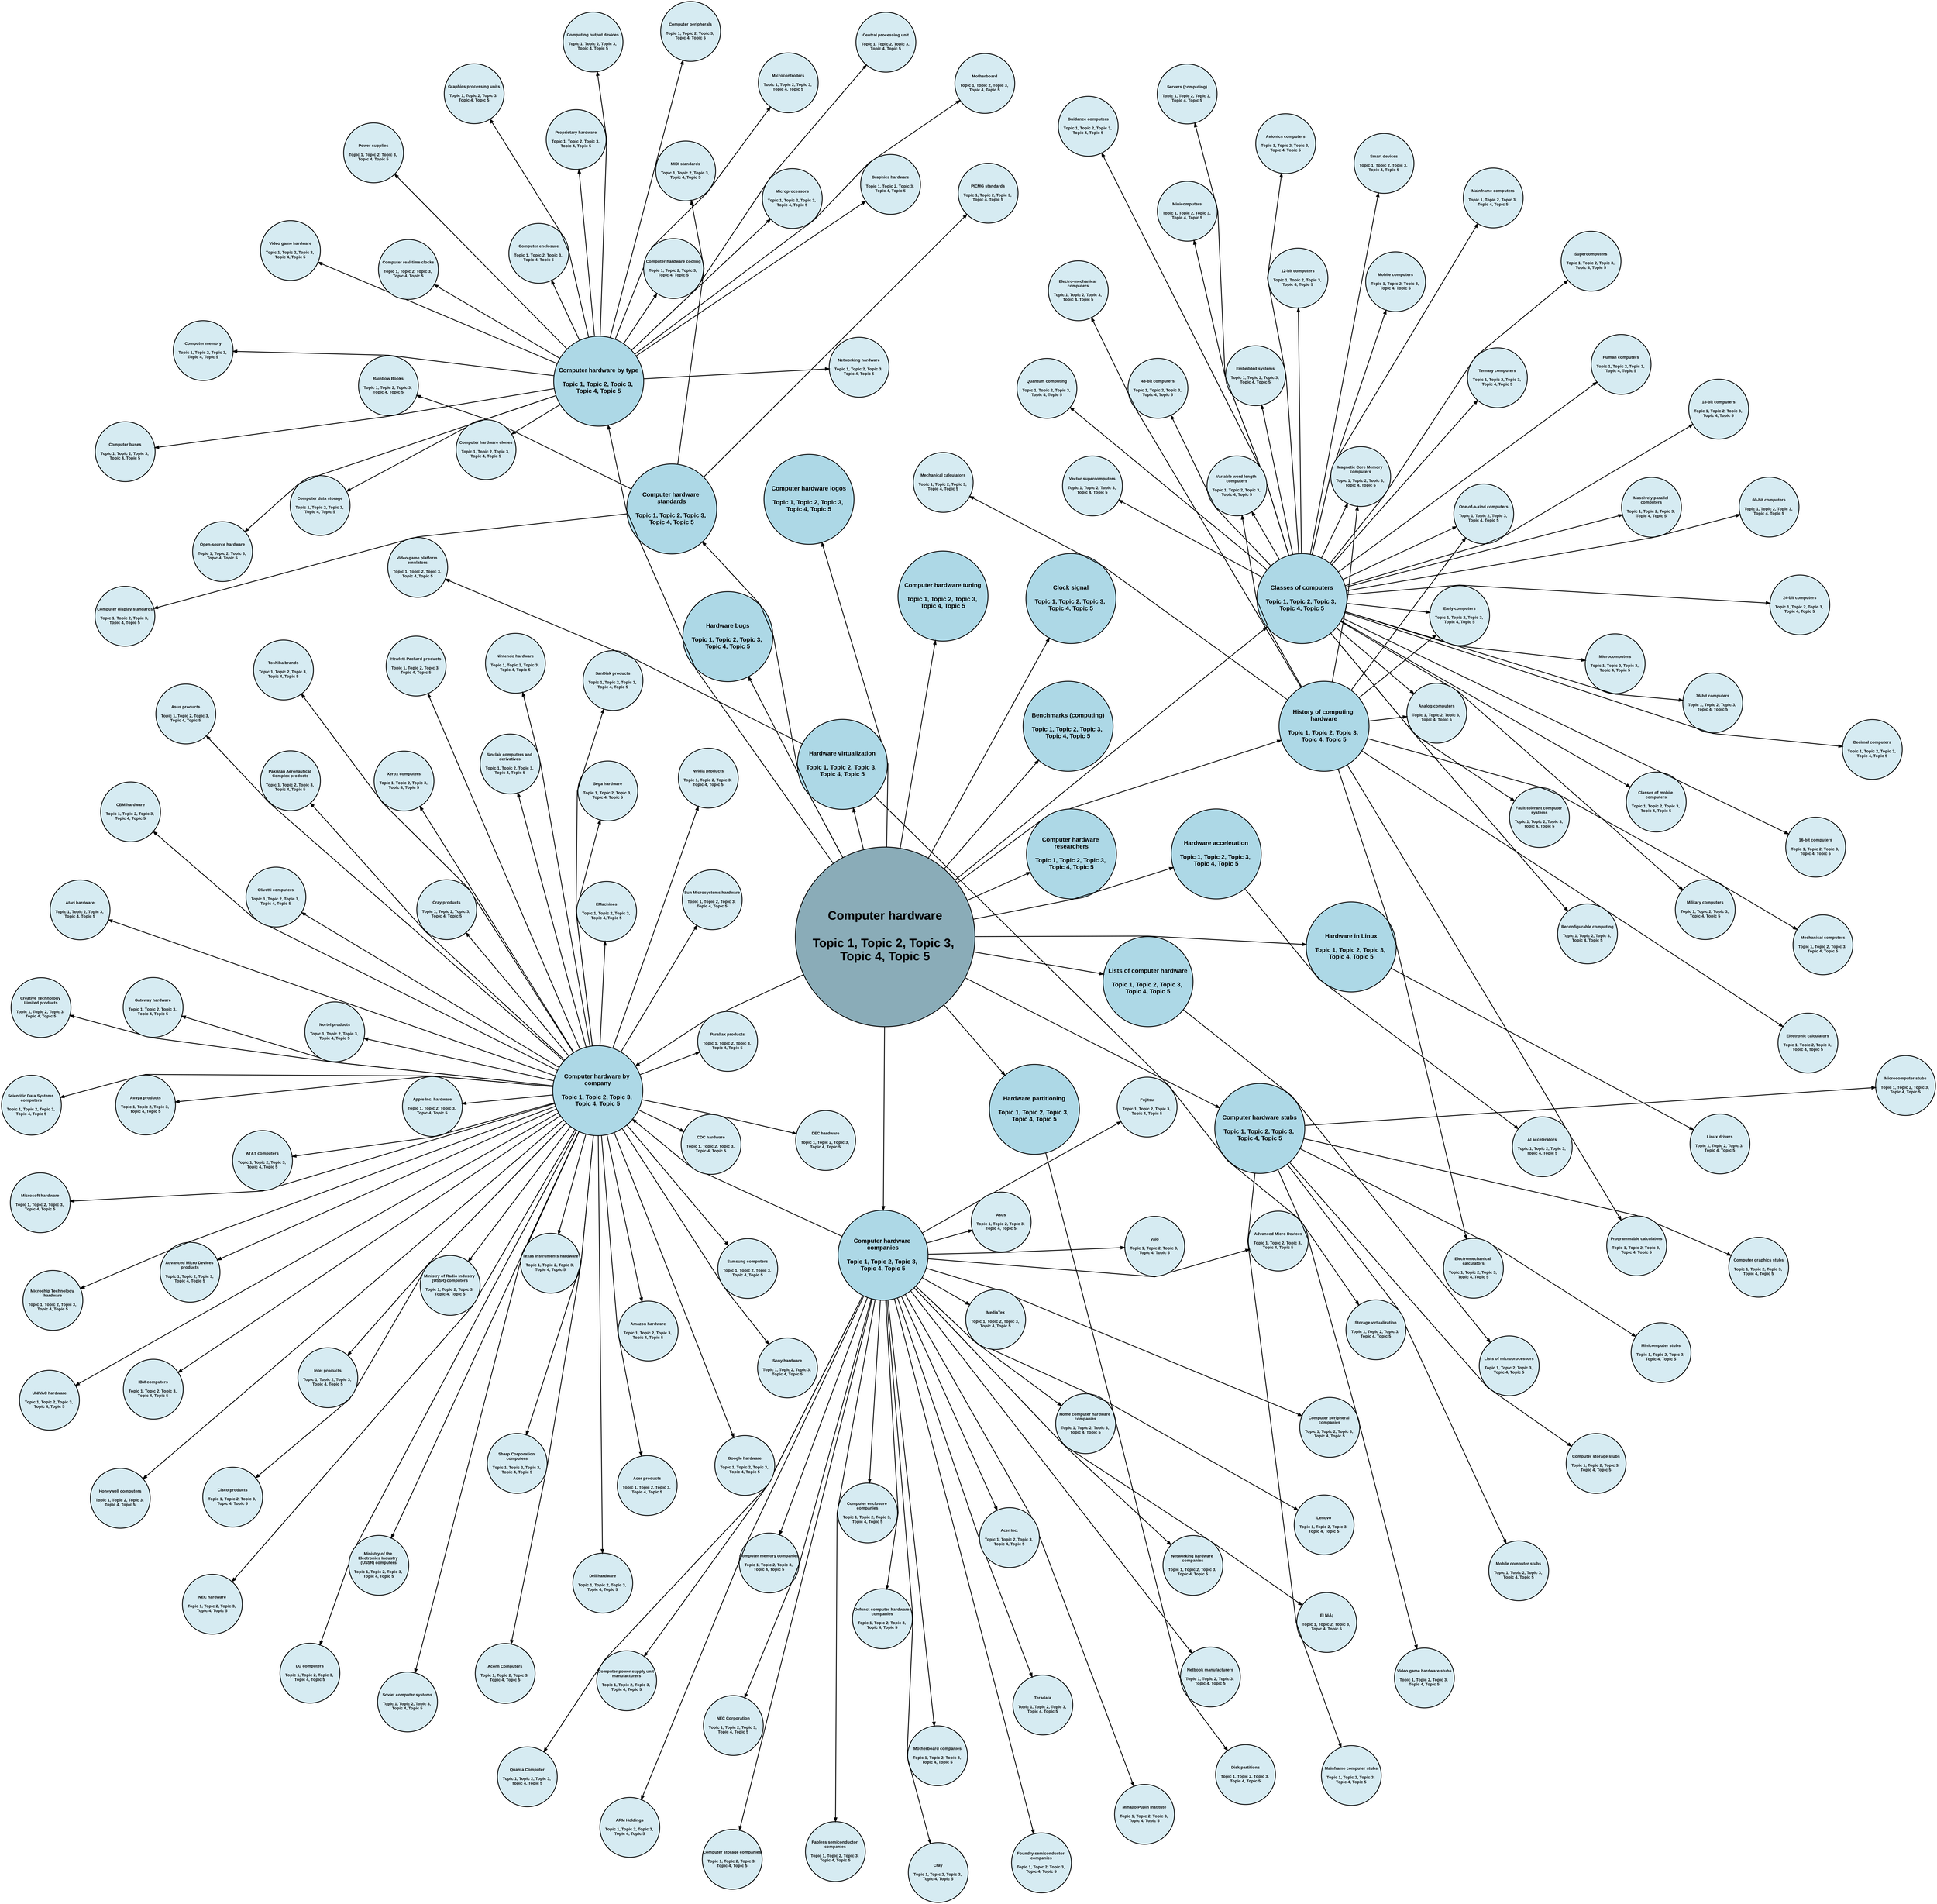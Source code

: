 digraph {
	edge [penwidth=2.0 ranksep=0.5 weight=0.5]
	layout=neato overlap=false sep="+50,50" splines=polyline
	"Computer hardware" [fillcolor="#8aacb8"]
	"Computer hardware" [label="Computer hardware

Topic 1, Topic 2, Topic 3, 
Topic 4, Topic 5" color=black fixedsize=true fontname="Arial Bold" fontsize=32.0 penwidth=2.0 shape=circle style=filled width=6.625]
	"Computer hardware companies" [fillcolor="#add8e6"]
	"Computer hardware companies" [label="Computer hardware 
companies

Topic 1, Topic 2, Topic 3, 
Topic 4, Topic 5" color=black fixedsize=true fontname="Arial Bold" fontsize=16.0 penwidth=2.0 shape=circle style=filled width=3.3125]
	"Benchmarks (computing)" [fillcolor="#add8e6"]
	"Benchmarks (computing)" [label="Benchmarks (computing)

Topic 1, Topic 2, Topic 3, 
Topic 4, Topic 5" color=black fixedsize=true fontname="Arial Bold" fontsize=16.0 penwidth=2.0 shape=circle style=filled width=3.3125]
	"Computer hardware stubs" [fillcolor="#add8e6"]
	"Computer hardware stubs" [label="Computer hardware stubs

Topic 1, Topic 2, Topic 3, 
Topic 4, Topic 5" color=black fixedsize=true fontname="Arial Bold" fontsize=16.0 penwidth=2.0 shape=circle style=filled width=3.3125]
	"Classes of computers" [fillcolor="#add8e6"]
	"Classes of computers" [label="Classes of computers

Topic 1, Topic 2, Topic 3, 
Topic 4, Topic 5" color=black fixedsize=true fontname="Arial Bold" fontsize=16.0 penwidth=2.0 shape=circle style=filled width=3.3125]
	"Computer hardware logos" [fillcolor="#add8e6"]
	"Computer hardware logos" [label="Computer hardware logos

Topic 1, Topic 2, Topic 3, 
Topic 4, Topic 5" color=black fixedsize=true fontname="Arial Bold" fontsize=16.0 penwidth=2.0 shape=circle style=filled width=3.3125]
	"Hardware bugs" [fillcolor="#add8e6"]
	"Hardware bugs" [label="Hardware bugs

Topic 1, Topic 2, Topic 3, 
Topic 4, Topic 5" color=black fixedsize=true fontname="Arial Bold" fontsize=16.0 penwidth=2.0 shape=circle style=filled width=3.3125]
	"History of computing hardware" [fillcolor="#add8e6"]
	"History of computing hardware" [label="History of computing 
hardware

Topic 1, Topic 2, Topic 3, 
Topic 4, Topic 5" color=black fixedsize=true fontname="Arial Bold" fontsize=16.0 penwidth=2.0 shape=circle style=filled width=3.3125]
	"Computer hardware tuning" [fillcolor="#add8e6"]
	"Computer hardware tuning" [label="Computer hardware tuning

Topic 1, Topic 2, Topic 3, 
Topic 4, Topic 5" color=black fixedsize=true fontname="Arial Bold" fontsize=16.0 penwidth=2.0 shape=circle style=filled width=3.3125]
	"Clock signal" [fillcolor="#add8e6"]
	"Clock signal" [label="Clock signal

Topic 1, Topic 2, Topic 3, 
Topic 4, Topic 5" color=black fixedsize=true fontname="Arial Bold" fontsize=16.0 penwidth=2.0 shape=circle style=filled width=3.3125]
	"Computer hardware researchers" [fillcolor="#add8e6"]
	"Computer hardware researchers" [label="Computer hardware 
researchers

Topic 1, Topic 2, Topic 3, 
Topic 4, Topic 5" color=black fixedsize=true fontname="Arial Bold" fontsize=16.0 penwidth=2.0 shape=circle style=filled width=3.3125]
	"Computer hardware by company" [fillcolor="#add8e6"]
	"Computer hardware by company" [label="Computer hardware by 
company

Topic 1, Topic 2, Topic 3, 
Topic 4, Topic 5" color=black fixedsize=true fontname="Arial Bold" fontsize=16.0 penwidth=2.0 shape=circle style=filled width=3.3125]
	"Lists of computer hardware" [fillcolor="#add8e6"]
	"Lists of computer hardware" [label="Lists of computer hardware

Topic 1, Topic 2, Topic 3, 
Topic 4, Topic 5" color=black fixedsize=true fontname="Arial Bold" fontsize=16.0 penwidth=2.0 shape=circle style=filled width=3.3125]
	"Hardware virtualization" [fillcolor="#add8e6"]
	"Hardware virtualization" [label="Hardware virtualization

Topic 1, Topic 2, Topic 3, 
Topic 4, Topic 5" color=black fixedsize=true fontname="Arial Bold" fontsize=16.0 penwidth=2.0 shape=circle style=filled width=3.3125]
	"Computer hardware standards" [fillcolor="#add8e6"]
	"Computer hardware standards" [label="Computer hardware 
standards

Topic 1, Topic 2, Topic 3, 
Topic 4, Topic 5" color=black fixedsize=true fontname="Arial Bold" fontsize=16.0 penwidth=2.0 shape=circle style=filled width=3.3125]
	"Hardware in Linux" [fillcolor="#add8e6"]
	"Hardware in Linux" [label="Hardware in Linux

Topic 1, Topic 2, Topic 3, 
Topic 4, Topic 5" color=black fixedsize=true fontname="Arial Bold" fontsize=16.0 penwidth=2.0 shape=circle style=filled width=3.3125]
	"Hardware partitioning" [fillcolor="#add8e6"]
	"Hardware partitioning" [label="Hardware partitioning

Topic 1, Topic 2, Topic 3, 
Topic 4, Topic 5" color=black fixedsize=true fontname="Arial Bold" fontsize=16.0 penwidth=2.0 shape=circle style=filled width=3.3125]
	"Computer hardware by type" [fillcolor="#add8e6"]
	"Computer hardware by type" [label="Computer hardware by type

Topic 1, Topic 2, Topic 3, 
Topic 4, Topic 5" color=black fixedsize=true fontname="Arial Bold" fontsize=16.0 penwidth=2.0 shape=circle style=filled width=3.3125]
	"Hardware acceleration" [fillcolor="#add8e6"]
	"Hardware acceleration" [label="Hardware acceleration

Topic 1, Topic 2, Topic 3, 
Topic 4, Topic 5" color=black fixedsize=true fontname="Arial Bold" fontsize=16.0 penwidth=2.0 shape=circle style=filled width=3.3125]
	Minicomputers [fillcolor="#d6ebf2"]
	Minicomputers [label="Minicomputers

Topic 1, Topic 2, Topic 3, 
Topic 4, Topic 5" color=black fixedsize=true fontname="Arial Bold" fontsize=10.666666666666666 penwidth=2.0 shape=circle style=filled width=2.208333333333333]
	Microcomputers [fillcolor="#d6ebf2"]
	Microcomputers [label="Microcomputers

Topic 1, Topic 2, Topic 3, 
Topic 4, Topic 5" color=black fixedsize=true fontname="Arial Bold" fontsize=10.666666666666666 penwidth=2.0 shape=circle style=filled width=2.208333333333333]
	"Embedded systems" [fillcolor="#d6ebf2"]
	"Embedded systems" [label="Embedded systems

Topic 1, Topic 2, Topic 3, 
Topic 4, Topic 5" color=black fixedsize=true fontname="Arial Bold" fontsize=10.666666666666666 penwidth=2.0 shape=circle style=filled width=2.208333333333333]
	"Mainframe computers" [fillcolor="#d6ebf2"]
	"Mainframe computers" [label="Mainframe computers

Topic 1, Topic 2, Topic 3, 
Topic 4, Topic 5" color=black fixedsize=true fontname="Arial Bold" fontsize=10.666666666666666 penwidth=2.0 shape=circle style=filled width=2.208333333333333]
	Supercomputers [fillcolor="#d6ebf2"]
	Supercomputers [label="Supercomputers

Topic 1, Topic 2, Topic 3, 
Topic 4, Topic 5" color=black fixedsize=true fontname="Arial Bold" fontsize=10.666666666666666 penwidth=2.0 shape=circle style=filled width=2.208333333333333]
	"Avionics computers" [fillcolor="#d6ebf2"]
	"Avionics computers" [label="Avionics computers

Topic 1, Topic 2, Topic 3, 
Topic 4, Topic 5" color=black fixedsize=true fontname="Arial Bold" fontsize=10.666666666666666 penwidth=2.0 shape=circle style=filled width=2.208333333333333]
	"Military computers" [fillcolor="#d6ebf2"]
	"Military computers" [label="Military computers

Topic 1, Topic 2, Topic 3, 
Topic 4, Topic 5" color=black fixedsize=true fontname="Arial Bold" fontsize=10.666666666666666 penwidth=2.0 shape=circle style=filled width=2.208333333333333]
	"Early computers" [fillcolor="#d6ebf2"]
	"Early computers" [label="Early computers

Topic 1, Topic 2, Topic 3, 
Topic 4, Topic 5" color=black fixedsize=true fontname="Arial Bold" fontsize=10.666666666666666 penwidth=2.0 shape=circle style=filled width=2.208333333333333]
	"One-of-a-kind computers" [fillcolor="#d6ebf2"]
	"One-of-a-kind computers" [label="One-of-a-kind computers

Topic 1, Topic 2, Topic 3, 
Topic 4, Topic 5" color=black fixedsize=true fontname="Arial Bold" fontsize=10.666666666666666 penwidth=2.0 shape=circle style=filled width=2.208333333333333]
	"Reconfigurable computing" [fillcolor="#d6ebf2"]
	"Reconfigurable computing" [label="Reconfigurable computing

Topic 1, Topic 2, Topic 3, 
Topic 4, Topic 5" color=black fixedsize=true fontname="Arial Bold" fontsize=10.666666666666666 penwidth=2.0 shape=circle style=filled width=2.208333333333333]
	"Analog computers" [fillcolor="#d6ebf2"]
	"Analog computers" [label="Analog computers

Topic 1, Topic 2, Topic 3, 
Topic 4, Topic 5" color=black fixedsize=true fontname="Arial Bold" fontsize=10.666666666666666 penwidth=2.0 shape=circle style=filled width=2.208333333333333]
	"Mobile computers" [fillcolor="#d6ebf2"]
	"Mobile computers" [label="Mobile computers

Topic 1, Topic 2, Topic 3, 
Topic 4, Topic 5" color=black fixedsize=true fontname="Arial Bold" fontsize=10.666666666666666 penwidth=2.0 shape=circle style=filled width=2.208333333333333]
	"Massively parallel computers" [fillcolor="#d6ebf2"]
	"Massively parallel computers" [label="Massively parallel 
computers

Topic 1, Topic 2, Topic 3, 
Topic 4, Topic 5" color=black fixedsize=true fontname="Arial Bold" fontsize=10.666666666666666 penwidth=2.0 shape=circle style=filled width=2.208333333333333]
	"Fault-tolerant computer systems" [fillcolor="#d6ebf2"]
	"Fault-tolerant computer systems" [label="Fault-tolerant computer 
systems

Topic 1, Topic 2, Topic 3, 
Topic 4, Topic 5" color=black fixedsize=true fontname="Arial Bold" fontsize=10.666666666666666 penwidth=2.0 shape=circle style=filled width=2.208333333333333]
	"Servers (computing)" [fillcolor="#d6ebf2"]
	"Servers (computing)" [label="Servers (computing)

Topic 1, Topic 2, Topic 3, 
Topic 4, Topic 5" color=black fixedsize=true fontname="Arial Bold" fontsize=10.666666666666666 penwidth=2.0 shape=circle style=filled width=2.208333333333333]
	"Human computers" [fillcolor="#d6ebf2"]
	"Human computers" [label="Human computers

Topic 1, Topic 2, Topic 3, 
Topic 4, Topic 5" color=black fixedsize=true fontname="Arial Bold" fontsize=10.666666666666666 penwidth=2.0 shape=circle style=filled width=2.208333333333333]
	"Classes of mobile computers" [fillcolor="#d6ebf2"]
	"Classes of mobile computers" [label="Classes of mobile 
computers

Topic 1, Topic 2, Topic 3, 
Topic 4, Topic 5" color=black fixedsize=true fontname="Arial Bold" fontsize=10.666666666666666 penwidth=2.0 shape=circle style=filled width=2.208333333333333]
	"Ternary computers" [fillcolor="#d6ebf2"]
	"Ternary computers" [label="Ternary computers

Topic 1, Topic 2, Topic 3, 
Topic 4, Topic 5" color=black fixedsize=true fontname="Arial Bold" fontsize=10.666666666666666 penwidth=2.0 shape=circle style=filled width=2.208333333333333]
	"Smart devices" [fillcolor="#d6ebf2"]
	"Smart devices" [label="Smart devices

Topic 1, Topic 2, Topic 3, 
Topic 4, Topic 5" color=black fixedsize=true fontname="Arial Bold" fontsize=10.666666666666666 penwidth=2.0 shape=circle style=filled width=2.208333333333333]
	"Guidance computers" [fillcolor="#d6ebf2"]
	"Guidance computers" [label="Guidance computers

Topic 1, Topic 2, Topic 3, 
Topic 4, Topic 5" color=black fixedsize=true fontname="Arial Bold" fontsize=10.666666666666666 penwidth=2.0 shape=circle style=filled width=2.208333333333333]
	"Quantum computing" [fillcolor="#d6ebf2"]
	"Quantum computing" [label="Quantum computing

Topic 1, Topic 2, Topic 3, 
Topic 4, Topic 5" color=black fixedsize=true fontname="Arial Bold" fontsize=10.666666666666666 penwidth=2.0 shape=circle style=filled width=2.208333333333333]
	"Magnetic Core Memory computers" [fillcolor="#d6ebf2"]
	"Magnetic Core Memory computers" [label="Magnetic Core Memory 
computers

Topic 1, Topic 2, Topic 3, 
Topic 4, Topic 5" color=black fixedsize=true fontname="Arial Bold" fontsize=10.666666666666666 penwidth=2.0 shape=circle style=filled width=2.208333333333333]
	"Variable word length computers" [fillcolor="#d6ebf2"]
	"Variable word length computers" [label="Variable word length 
computers

Topic 1, Topic 2, Topic 3, 
Topic 4, Topic 5" color=black fixedsize=true fontname="Arial Bold" fontsize=10.666666666666666 penwidth=2.0 shape=circle style=filled width=2.208333333333333]
	"12-bit computers" [fillcolor="#d6ebf2"]
	"12-bit computers" [label="12-bit computers

Topic 1, Topic 2, Topic 3, 
Topic 4, Topic 5" color=black fixedsize=true fontname="Arial Bold" fontsize=10.666666666666666 penwidth=2.0 shape=circle style=filled width=2.208333333333333]
	"18-bit computers" [fillcolor="#d6ebf2"]
	"18-bit computers" [label="18-bit computers

Topic 1, Topic 2, Topic 3, 
Topic 4, Topic 5" color=black fixedsize=true fontname="Arial Bold" fontsize=10.666666666666666 penwidth=2.0 shape=circle style=filled width=2.208333333333333]
	"36-bit computers" [fillcolor="#d6ebf2"]
	"36-bit computers" [label="36-bit computers

Topic 1, Topic 2, Topic 3, 
Topic 4, Topic 5" color=black fixedsize=true fontname="Arial Bold" fontsize=10.666666666666666 penwidth=2.0 shape=circle style=filled width=2.208333333333333]
	"Vector supercomputers" [fillcolor="#d6ebf2"]
	"Vector supercomputers" [label="Vector supercomputers

Topic 1, Topic 2, Topic 3, 
Topic 4, Topic 5" color=black fixedsize=true fontname="Arial Bold" fontsize=10.666666666666666 penwidth=2.0 shape=circle style=filled width=2.208333333333333]
	"Decimal computers" [fillcolor="#d6ebf2"]
	"Decimal computers" [label="Decimal computers

Topic 1, Topic 2, Topic 3, 
Topic 4, Topic 5" color=black fixedsize=true fontname="Arial Bold" fontsize=10.666666666666666 penwidth=2.0 shape=circle style=filled width=2.208333333333333]
	"16-bit computers" [fillcolor="#d6ebf2"]
	"16-bit computers" [label="16-bit computers

Topic 1, Topic 2, Topic 3, 
Topic 4, Topic 5" color=black fixedsize=true fontname="Arial Bold" fontsize=10.666666666666666 penwidth=2.0 shape=circle style=filled width=2.208333333333333]
	"60-bit computers" [fillcolor="#d6ebf2"]
	"60-bit computers" [label="60-bit computers

Topic 1, Topic 2, Topic 3, 
Topic 4, Topic 5" color=black fixedsize=true fontname="Arial Bold" fontsize=10.666666666666666 penwidth=2.0 shape=circle style=filled width=2.208333333333333]
	"24-bit computers" [fillcolor="#d6ebf2"]
	"24-bit computers" [label="24-bit computers

Topic 1, Topic 2, Topic 3, 
Topic 4, Topic 5" color=black fixedsize=true fontname="Arial Bold" fontsize=10.666666666666666 penwidth=2.0 shape=circle style=filled width=2.208333333333333]
	"48-bit computers" [fillcolor="#d6ebf2"]
	"48-bit computers" [label="48-bit computers

Topic 1, Topic 2, Topic 3, 
Topic 4, Topic 5" color=black fixedsize=true fontname="Arial Bold" fontsize=10.666666666666666 penwidth=2.0 shape=circle style=filled width=2.208333333333333]
	"DEC hardware" [fillcolor="#d6ebf2"]
	"DEC hardware" [label="DEC hardware

Topic 1, Topic 2, Topic 3, 
Topic 4, Topic 5" color=black fixedsize=true fontname="Arial Bold" fontsize=10.666666666666666 penwidth=2.0 shape=circle style=filled width=2.208333333333333]
	"Nintendo hardware" [fillcolor="#d6ebf2"]
	"Nintendo hardware" [label="Nintendo hardware

Topic 1, Topic 2, Topic 3, 
Topic 4, Topic 5" color=black fixedsize=true fontname="Arial Bold" fontsize=10.666666666666666 penwidth=2.0 shape=circle style=filled width=2.208333333333333]
	"Hewlett-Packard products" [fillcolor="#d6ebf2"]
	"Hewlett-Packard products" [label="Hewlett-Packard products

Topic 1, Topic 2, Topic 3, 
Topic 4, Topic 5" color=black fixedsize=true fontname="Arial Bold" fontsize=10.666666666666666 penwidth=2.0 shape=circle style=filled width=2.208333333333333]
	"Sega hardware" [fillcolor="#d6ebf2"]
	"Sega hardware" [label="Sega hardware

Topic 1, Topic 2, Topic 3, 
Topic 4, Topic 5" color=black fixedsize=true fontname="Arial Bold" fontsize=10.666666666666666 penwidth=2.0 shape=circle style=filled width=2.208333333333333]
	"Acorn Computers" [fillcolor="#d6ebf2"]
	"Acorn Computers" [label="Acorn Computers

Topic 1, Topic 2, Topic 3, 
Topic 4, Topic 5" color=black fixedsize=true fontname="Arial Bold" fontsize=10.666666666666666 penwidth=2.0 shape=circle style=filled width=2.208333333333333]
	"Cisco products" [fillcolor="#d6ebf2"]
	"Cisco products" [label="Cisco products

Topic 1, Topic 2, Topic 3, 
Topic 4, Topic 5" color=black fixedsize=true fontname="Arial Bold" fontsize=10.666666666666666 penwidth=2.0 shape=circle style=filled width=2.208333333333333]
	"CBM hardware" [fillcolor="#d6ebf2"]
	"CBM hardware" [label="CBM hardware

Topic 1, Topic 2, Topic 3, 
Topic 4, Topic 5" color=black fixedsize=true fontname="Arial Bold" fontsize=10.666666666666666 penwidth=2.0 shape=circle style=filled width=2.208333333333333]
	"CDC hardware" [fillcolor="#d6ebf2"]
	"CDC hardware" [label="CDC hardware

Topic 1, Topic 2, Topic 3, 
Topic 4, Topic 5" color=black fixedsize=true fontname="Arial Bold" fontsize=10.666666666666666 penwidth=2.0 shape=circle style=filled width=2.208333333333333]
	"Creative Technology Limited products" [fillcolor="#d6ebf2"]
	"Creative Technology Limited products" [label="Creative Technology 
Limited products

Topic 1, Topic 2, Topic 3, 
Topic 4, Topic 5" color=black fixedsize=true fontname="Arial Bold" fontsize=10.666666666666666 penwidth=2.0 shape=circle style=filled width=2.208333333333333]
	"Gateway hardware" [fillcolor="#d6ebf2"]
	"Gateway hardware" [label="Gateway hardware

Topic 1, Topic 2, Topic 3, 
Topic 4, Topic 5" color=black fixedsize=true fontname="Arial Bold" fontsize=10.666666666666666 penwidth=2.0 shape=circle style=filled width=2.208333333333333]
	"Toshiba brands" [fillcolor="#d6ebf2"]
	"Toshiba brands" [label="Toshiba brands

Topic 1, Topic 2, Topic 3, 
Topic 4, Topic 5" color=black fixedsize=true fontname="Arial Bold" fontsize=10.666666666666666 penwidth=2.0 shape=circle style=filled width=2.208333333333333]
	"UNIVAC hardware" [fillcolor="#d6ebf2"]
	"UNIVAC hardware" [label="UNIVAC hardware

Topic 1, Topic 2, Topic 3, 
Topic 4, Topic 5" color=black fixedsize=true fontname="Arial Bold" fontsize=10.666666666666666 penwidth=2.0 shape=circle style=filled width=2.208333333333333]
	"Sun Microsystems hardware" [fillcolor="#d6ebf2"]
	"Sun Microsystems hardware" [label="Sun Microsystems hardware

Topic 1, Topic 2, Topic 3, 
Topic 4, Topic 5" color=black fixedsize=true fontname="Arial Bold" fontsize=10.666666666666666 penwidth=2.0 shape=circle style=filled width=2.208333333333333]
	"Sony hardware" [fillcolor="#d6ebf2"]
	"Sony hardware" [label="Sony hardware

Topic 1, Topic 2, Topic 3, 
Topic 4, Topic 5" color=black fixedsize=true fontname="Arial Bold" fontsize=10.666666666666666 penwidth=2.0 shape=circle style=filled width=2.208333333333333]
	"Advanced Micro Devices products" [fillcolor="#d6ebf2"]
	"Advanced Micro Devices products" [label="Advanced Micro Devices 
products

Topic 1, Topic 2, Topic 3, 
Topic 4, Topic 5" color=black fixedsize=true fontname="Arial Bold" fontsize=10.666666666666666 penwidth=2.0 shape=circle style=filled width=2.208333333333333]
	"Apple Inc. hardware" [fillcolor="#d6ebf2"]
	"Apple Inc. hardware" [label="Apple Inc. hardware

Topic 1, Topic 2, Topic 3, 
Topic 4, Topic 5" color=black fixedsize=true fontname="Arial Bold" fontsize=10.666666666666666 penwidth=2.0 shape=circle style=filled width=2.208333333333333]
	"Parallax products" [fillcolor="#d6ebf2"]
	"Parallax products" [label="Parallax products

Topic 1, Topic 2, Topic 3, 
Topic 4, Topic 5" color=black fixedsize=true fontname="Arial Bold" fontsize=10.666666666666666 penwidth=2.0 shape=circle style=filled width=2.208333333333333]
	"Dell hardware" [fillcolor="#d6ebf2"]
	"Dell hardware" [label="Dell hardware

Topic 1, Topic 2, Topic 3, 
Topic 4, Topic 5" color=black fixedsize=true fontname="Arial Bold" fontsize=10.666666666666666 penwidth=2.0 shape=circle style=filled width=2.208333333333333]
	"Scientific Data Systems computers" [fillcolor="#d6ebf2"]
	"Scientific Data Systems computers" [label="Scientific Data Systems 
computers

Topic 1, Topic 2, Topic 3, 
Topic 4, Topic 5" color=black fixedsize=true fontname="Arial Bold" fontsize=10.666666666666666 penwidth=2.0 shape=circle style=filled width=2.208333333333333]
	"Soviet computer systems" [fillcolor="#d6ebf2"]
	"Soviet computer systems" [label="Soviet computer systems

Topic 1, Topic 2, Topic 3, 
Topic 4, Topic 5" color=black fixedsize=true fontname="Arial Bold" fontsize=10.666666666666666 penwidth=2.0 shape=circle style=filled width=2.208333333333333]
	"Sinclair computers and derivatives" [fillcolor="#d6ebf2"]
	"Sinclair computers and derivatives" [label="Sinclair computers and 
derivatives

Topic 1, Topic 2, Topic 3, 
Topic 4, Topic 5" color=black fixedsize=true fontname="Arial Bold" fontsize=10.666666666666666 penwidth=2.0 shape=circle style=filled width=2.208333333333333]
	"Nortel products" [fillcolor="#d6ebf2"]
	"Nortel products" [label="Nortel products

Topic 1, Topic 2, Topic 3, 
Topic 4, Topic 5" color=black fixedsize=true fontname="Arial Bold" fontsize=10.666666666666666 penwidth=2.0 shape=circle style=filled width=2.208333333333333]
	"Microsoft hardware" [fillcolor="#d6ebf2"]
	"Microsoft hardware" [label="Microsoft hardware

Topic 1, Topic 2, Topic 3, 
Topic 4, Topic 5" color=black fixedsize=true fontname="Arial Bold" fontsize=10.666666666666666 penwidth=2.0 shape=circle style=filled width=2.208333333333333]
	"Intel products" [fillcolor="#d6ebf2"]
	"Intel products" [label="Intel products

Topic 1, Topic 2, Topic 3, 
Topic 4, Topic 5" color=black fixedsize=true fontname="Arial Bold" fontsize=10.666666666666666 penwidth=2.0 shape=circle style=filled width=2.208333333333333]
	"Acer products" [fillcolor="#d6ebf2"]
	"Acer products" [label="Acer products

Topic 1, Topic 2, Topic 3, 
Topic 4, Topic 5" color=black fixedsize=true fontname="Arial Bold" fontsize=10.666666666666666 penwidth=2.0 shape=circle style=filled width=2.208333333333333]
	EMachines [fillcolor="#d6ebf2"]
	EMachines [label="EMachines

Topic 1, Topic 2, Topic 3, 
Topic 4, Topic 5" color=black fixedsize=true fontname="Arial Bold" fontsize=10.666666666666666 penwidth=2.0 shape=circle style=filled width=2.208333333333333]
	"NEC hardware" [fillcolor="#d6ebf2"]
	"NEC hardware" [label="NEC hardware

Topic 1, Topic 2, Topic 3, 
Topic 4, Topic 5" color=black fixedsize=true fontname="Arial Bold" fontsize=10.666666666666666 penwidth=2.0 shape=circle style=filled width=2.208333333333333]
	"IBM computers" [fillcolor="#d6ebf2"]
	"IBM computers" [label="IBM computers

Topic 1, Topic 2, Topic 3, 
Topic 4, Topic 5" color=black fixedsize=true fontname="Arial Bold" fontsize=10.666666666666666 penwidth=2.0 shape=circle style=filled width=2.208333333333333]
	"Samsung computers" [fillcolor="#d6ebf2"]
	"Samsung computers" [label="Samsung computers

Topic 1, Topic 2, Topic 3, 
Topic 4, Topic 5" color=black fixedsize=true fontname="Arial Bold" fontsize=10.666666666666666 penwidth=2.0 shape=circle style=filled width=2.208333333333333]
	"Avaya products" [fillcolor="#d6ebf2"]
	"Avaya products" [label="Avaya products

Topic 1, Topic 2, Topic 3, 
Topic 4, Topic 5" color=black fixedsize=true fontname="Arial Bold" fontsize=10.666666666666666 penwidth=2.0 shape=circle style=filled width=2.208333333333333]
	"Honeywell computers" [fillcolor="#d6ebf2"]
	"Honeywell computers" [label="Honeywell computers

Topic 1, Topic 2, Topic 3, 
Topic 4, Topic 5" color=black fixedsize=true fontname="Arial Bold" fontsize=10.666666666666666 penwidth=2.0 shape=circle style=filled width=2.208333333333333]
	"Texas Instruments hardware" [fillcolor="#d6ebf2"]
	"Texas Instruments hardware" [label="Texas Instruments hardware

Topic 1, Topic 2, Topic 3, 
Topic 4, Topic 5" color=black fixedsize=true fontname="Arial Bold" fontsize=10.666666666666666 penwidth=2.0 shape=circle style=filled width=2.208333333333333]
	"Sharp Corporation computers" [fillcolor="#d6ebf2"]
	"Sharp Corporation computers" [label="Sharp Corporation 
computers

Topic 1, Topic 2, Topic 3, 
Topic 4, Topic 5" color=black fixedsize=true fontname="Arial Bold" fontsize=10.666666666666666 penwidth=2.0 shape=circle style=filled width=2.208333333333333]
	"Pakistan Aeronautical Complex products" [fillcolor="#d6ebf2"]
	"Pakistan Aeronautical Complex products" [label="Pakistan Aeronautical 
Complex products

Topic 1, Topic 2, Topic 3, 
Topic 4, Topic 5" color=black fixedsize=true fontname="Arial Bold" fontsize=10.666666666666666 penwidth=2.0 shape=circle style=filled width=2.208333333333333]
	"Asus products" [fillcolor="#d6ebf2"]
	"Asus products" [label="Asus products

Topic 1, Topic 2, Topic 3, 
Topic 4, Topic 5" color=black fixedsize=true fontname="Arial Bold" fontsize=10.666666666666666 penwidth=2.0 shape=circle style=filled width=2.208333333333333]
	"Cray products" [fillcolor="#d6ebf2"]
	"Cray products" [label="Cray products

Topic 1, Topic 2, Topic 3, 
Topic 4, Topic 5" color=black fixedsize=true fontname="Arial Bold" fontsize=10.666666666666666 penwidth=2.0 shape=circle style=filled width=2.208333333333333]
	"Atari hardware" [fillcolor="#d6ebf2"]
	"Atari hardware" [label="Atari hardware

Topic 1, Topic 2, Topic 3, 
Topic 4, Topic 5" color=black fixedsize=true fontname="Arial Bold" fontsize=10.666666666666666 penwidth=2.0 shape=circle style=filled width=2.208333333333333]
	"Olivetti computers" [fillcolor="#d6ebf2"]
	"Olivetti computers" [label="Olivetti computers

Topic 1, Topic 2, Topic 3, 
Topic 4, Topic 5" color=black fixedsize=true fontname="Arial Bold" fontsize=10.666666666666666 penwidth=2.0 shape=circle style=filled width=2.208333333333333]
	"LG computers" [fillcolor="#d6ebf2"]
	"LG computers" [label="LG computers

Topic 1, Topic 2, Topic 3, 
Topic 4, Topic 5" color=black fixedsize=true fontname="Arial Bold" fontsize=10.666666666666666 penwidth=2.0 shape=circle style=filled width=2.208333333333333]
	"SanDisk products" [fillcolor="#d6ebf2"]
	"SanDisk products" [label="SanDisk products

Topic 1, Topic 2, Topic 3, 
Topic 4, Topic 5" color=black fixedsize=true fontname="Arial Bold" fontsize=10.666666666666666 penwidth=2.0 shape=circle style=filled width=2.208333333333333]
	"Microchip Technology hardware" [fillcolor="#d6ebf2"]
	"Microchip Technology hardware" [label="Microchip Technology 
hardware

Topic 1, Topic 2, Topic 3, 
Topic 4, Topic 5" color=black fixedsize=true fontname="Arial Bold" fontsize=10.666666666666666 penwidth=2.0 shape=circle style=filled width=2.208333333333333]
	"Nvidia products" [fillcolor="#d6ebf2"]
	"Nvidia products" [label="Nvidia products

Topic 1, Topic 2, Topic 3, 
Topic 4, Topic 5" color=black fixedsize=true fontname="Arial Bold" fontsize=10.666666666666666 penwidth=2.0 shape=circle style=filled width=2.208333333333333]
	"Xerox computers" [fillcolor="#d6ebf2"]
	"Xerox computers" [label="Xerox computers

Topic 1, Topic 2, Topic 3, 
Topic 4, Topic 5" color=black fixedsize=true fontname="Arial Bold" fontsize=10.666666666666666 penwidth=2.0 shape=circle style=filled width=2.208333333333333]
	"AT&T computers" [fillcolor="#d6ebf2"]
	"AT&T computers" [label="AT&T computers

Topic 1, Topic 2, Topic 3, 
Topic 4, Topic 5" color=black fixedsize=true fontname="Arial Bold" fontsize=10.666666666666666 penwidth=2.0 shape=circle style=filled width=2.208333333333333]
	"Ministry of the Electronics Industry (USSR) computers" [fillcolor="#d6ebf2"]
	"Ministry of the Electronics Industry (USSR) computers" [label="Ministry of the 
Electronics Industry 
(USSR) computers

Topic 1, Topic 2, Topic 3, 
Topic 4, Topic 5" color=black fixedsize=true fontname="Arial Bold" fontsize=10.666666666666666 penwidth=2.0 shape=circle style=filled width=2.208333333333333]
	"Ministry of Radio Industry (USSR) computers" [fillcolor="#d6ebf2"]
	"Ministry of Radio Industry (USSR) computers" [label="Ministry of Radio Industry 
(USSR) computers

Topic 1, Topic 2, Topic 3, 
Topic 4, Topic 5" color=black fixedsize=true fontname="Arial Bold" fontsize=10.666666666666666 penwidth=2.0 shape=circle style=filled width=2.208333333333333]
	"Google hardware" [fillcolor="#d6ebf2"]
	"Google hardware" [label="Google hardware

Topic 1, Topic 2, Topic 3, 
Topic 4, Topic 5" color=black fixedsize=true fontname="Arial Bold" fontsize=10.666666666666666 penwidth=2.0 shape=circle style=filled width=2.208333333333333]
	"Amazon hardware" [fillcolor="#d6ebf2"]
	"Amazon hardware" [label="Amazon hardware

Topic 1, Topic 2, Topic 3, 
Topic 4, Topic 5" color=black fixedsize=true fontname="Arial Bold" fontsize=10.666666666666666 penwidth=2.0 shape=circle style=filled width=2.208333333333333]
	"Computer data storage" [fillcolor="#d6ebf2"]
	"Computer data storage" [label="Computer data storage

Topic 1, Topic 2, Topic 3, 
Topic 4, Topic 5" color=black fixedsize=true fontname="Arial Bold" fontsize=10.666666666666666 penwidth=2.0 shape=circle style=filled width=2.208333333333333]
	Microprocessors [fillcolor="#d6ebf2"]
	Microprocessors [label="Microprocessors

Topic 1, Topic 2, Topic 3, 
Topic 4, Topic 5" color=black fixedsize=true fontname="Arial Bold" fontsize=10.666666666666666 penwidth=2.0 shape=circle style=filled width=2.208333333333333]
	Microcontrollers [fillcolor="#d6ebf2"]
	Microcontrollers [label="Microcontrollers

Topic 1, Topic 2, Topic 3, 
Topic 4, Topic 5" color=black fixedsize=true fontname="Arial Bold" fontsize=10.666666666666666 penwidth=2.0 shape=circle style=filled width=2.208333333333333]
	"Computer memory" [fillcolor="#d6ebf2"]
	"Computer memory" [label="Computer memory

Topic 1, Topic 2, Topic 3, 
Topic 4, Topic 5" color=black fixedsize=true fontname="Arial Bold" fontsize=10.666666666666666 penwidth=2.0 shape=circle style=filled width=2.208333333333333]
	"Computer buses" [fillcolor="#d6ebf2"]
	"Computer buses" [label="Computer buses

Topic 1, Topic 2, Topic 3, 
Topic 4, Topic 5" color=black fixedsize=true fontname="Arial Bold" fontsize=10.666666666666666 penwidth=2.0 shape=circle style=filled width=2.208333333333333]
	"Power supplies" [fillcolor="#d6ebf2"]
	"Power supplies" [label="Power supplies

Topic 1, Topic 2, Topic 3, 
Topic 4, Topic 5" color=black fixedsize=true fontname="Arial Bold" fontsize=10.666666666666666 penwidth=2.0 shape=circle style=filled width=2.208333333333333]
	Motherboard [fillcolor="#d6ebf2"]
	Motherboard [label="Motherboard

Topic 1, Topic 2, Topic 3, 
Topic 4, Topic 5" color=black fixedsize=true fontname="Arial Bold" fontsize=10.666666666666666 penwidth=2.0 shape=circle style=filled width=2.208333333333333]
	"Networking hardware" [fillcolor="#d6ebf2"]
	"Networking hardware" [label="Networking hardware

Topic 1, Topic 2, Topic 3, 
Topic 4, Topic 5" color=black fixedsize=true fontname="Arial Bold" fontsize=10.666666666666666 penwidth=2.0 shape=circle style=filled width=2.208333333333333]
	"Graphics hardware" [fillcolor="#d6ebf2"]
	"Graphics hardware" [label="Graphics hardware

Topic 1, Topic 2, Topic 3, 
Topic 4, Topic 5" color=black fixedsize=true fontname="Arial Bold" fontsize=10.666666666666666 penwidth=2.0 shape=circle style=filled width=2.208333333333333]
	"Computer peripherals" [fillcolor="#d6ebf2"]
	"Computer peripherals" [label="Computer peripherals

Topic 1, Topic 2, Topic 3, 
Topic 4, Topic 5" color=black fixedsize=true fontname="Arial Bold" fontsize=10.666666666666666 penwidth=2.0 shape=circle style=filled width=2.208333333333333]
	"Computing output devices" [fillcolor="#d6ebf2"]
	"Computing output devices" [label="Computing output devices

Topic 1, Topic 2, Topic 3, 
Topic 4, Topic 5" color=black fixedsize=true fontname="Arial Bold" fontsize=10.666666666666666 penwidth=2.0 shape=circle style=filled width=2.208333333333333]
	"Computer hardware cooling" [fillcolor="#d6ebf2"]
	"Computer hardware cooling" [label="Computer hardware cooling

Topic 1, Topic 2, Topic 3, 
Topic 4, Topic 5" color=black fixedsize=true fontname="Arial Bold" fontsize=10.666666666666666 penwidth=2.0 shape=circle style=filled width=2.208333333333333]
	"Central processing unit" [fillcolor="#d6ebf2"]
	"Central processing unit" [label="Central processing unit

Topic 1, Topic 2, Topic 3, 
Topic 4, Topic 5" color=black fixedsize=true fontname="Arial Bold" fontsize=10.666666666666666 penwidth=2.0 shape=circle style=filled width=2.208333333333333]
	"Computer enclosure" [fillcolor="#d6ebf2"]
	"Computer enclosure" [label="Computer enclosure

Topic 1, Topic 2, Topic 3, 
Topic 4, Topic 5" color=black fixedsize=true fontname="Arial Bold" fontsize=10.666666666666666 penwidth=2.0 shape=circle style=filled width=2.208333333333333]
	"Video game hardware" [fillcolor="#d6ebf2"]
	"Video game hardware" [label="Video game hardware

Topic 1, Topic 2, Topic 3, 
Topic 4, Topic 5" color=black fixedsize=true fontname="Arial Bold" fontsize=10.666666666666666 penwidth=2.0 shape=circle style=filled width=2.208333333333333]
	"Computer real-time clocks" [fillcolor="#d6ebf2"]
	"Computer real-time clocks" [label="Computer real-time clocks

Topic 1, Topic 2, Topic 3, 
Topic 4, Topic 5" color=black fixedsize=true fontname="Arial Bold" fontsize=10.666666666666666 penwidth=2.0 shape=circle style=filled width=2.208333333333333]
	"Proprietary hardware" [fillcolor="#d6ebf2"]
	"Proprietary hardware" [label="Proprietary hardware

Topic 1, Topic 2, Topic 3, 
Topic 4, Topic 5" color=black fixedsize=true fontname="Arial Bold" fontsize=10.666666666666666 penwidth=2.0 shape=circle style=filled width=2.208333333333333]
	"Graphics processing units" [fillcolor="#d6ebf2"]
	"Graphics processing units" [label="Graphics processing units

Topic 1, Topic 2, Topic 3, 
Topic 4, Topic 5" color=black fixedsize=true fontname="Arial Bold" fontsize=10.666666666666666 penwidth=2.0 shape=circle style=filled width=2.208333333333333]
	"Computer hardware clones" [fillcolor="#d6ebf2"]
	"Computer hardware clones" [label="Computer hardware clones

Topic 1, Topic 2, Topic 3, 
Topic 4, Topic 5" color=black fixedsize=true fontname="Arial Bold" fontsize=10.666666666666666 penwidth=2.0 shape=circle style=filled width=2.208333333333333]
	"Open-source hardware" [fillcolor="#d6ebf2"]
	"Open-source hardware" [label="Open-source hardware

Topic 1, Topic 2, Topic 3, 
Topic 4, Topic 5" color=black fixedsize=true fontname="Arial Bold" fontsize=10.666666666666666 penwidth=2.0 shape=circle style=filled width=2.208333333333333]
	"Home computer hardware companies" [fillcolor="#d6ebf2"]
	"Home computer hardware companies" [label="Home computer hardware 
companies

Topic 1, Topic 2, Topic 3, 
Topic 4, Topic 5" color=black fixedsize=true fontname="Arial Bold" fontsize=10.666666666666666 penwidth=2.0 shape=circle style=filled width=2.208333333333333]
	"Defunct computer hardware companies" [fillcolor="#d6ebf2"]
	"Defunct computer hardware companies" [label="Defunct computer hardware 
companies

Topic 1, Topic 2, Topic 3, 
Topic 4, Topic 5" color=black fixedsize=true fontname="Arial Bold" fontsize=10.666666666666666 penwidth=2.0 shape=circle style=filled width=2.208333333333333]
	"Fabless semiconductor companies" [fillcolor="#d6ebf2"]
	"Fabless semiconductor companies" [label="Fabless semiconductor 
companies

Topic 1, Topic 2, Topic 3, 
Topic 4, Topic 5" color=black fixedsize=true fontname="Arial Bold" fontsize=10.666666666666666 penwidth=2.0 shape=circle style=filled width=2.208333333333333]
	"Mihajlo Pupin Institute" [fillcolor="#d6ebf2"]
	"Mihajlo Pupin Institute" [label="Mihajlo Pupin Institute

Topic 1, Topic 2, Topic 3, 
Topic 4, Topic 5" color=black fixedsize=true fontname="Arial Bold" fontsize=10.666666666666666 penwidth=2.0 shape=circle style=filled width=2.208333333333333]
	"EI NiÅ¡" [fillcolor="#d6ebf2"]
	"EI NiÅ¡" [label="EI NiÅ¡

Topic 1, Topic 2, Topic 3, 
Topic 4, Topic 5" color=black fixedsize=true fontname="Arial Bold" fontsize=10.666666666666666 penwidth=2.0 shape=circle style=filled width=2.208333333333333]
	"Networking hardware companies" [fillcolor="#d6ebf2"]
	"Networking hardware companies" [label="Networking hardware 
companies

Topic 1, Topic 2, Topic 3, 
Topic 4, Topic 5" color=black fixedsize=true fontname="Arial Bold" fontsize=10.666666666666666 penwidth=2.0 shape=circle style=filled width=2.208333333333333]
	"Computer storage companies" [fillcolor="#d6ebf2"]
	"Computer storage companies" [label="Computer storage companies

Topic 1, Topic 2, Topic 3, 
Topic 4, Topic 5" color=black fixedsize=true fontname="Arial Bold" fontsize=10.666666666666666 penwidth=2.0 shape=circle style=filled width=2.208333333333333]
	"Computer enclosure companies" [fillcolor="#d6ebf2"]
	"Computer enclosure companies" [label="Computer enclosure 
companies

Topic 1, Topic 2, Topic 3, 
Topic 4, Topic 5" color=black fixedsize=true fontname="Arial Bold" fontsize=10.666666666666666 penwidth=2.0 shape=circle style=filled width=2.208333333333333]
	"Motherboard companies" [fillcolor="#d6ebf2"]
	"Motherboard companies" [label="Motherboard companies

Topic 1, Topic 2, Topic 3, 
Topic 4, Topic 5" color=black fixedsize=true fontname="Arial Bold" fontsize=10.666666666666666 penwidth=2.0 shape=circle style=filled width=2.208333333333333]
	"Computer peripheral companies" [fillcolor="#d6ebf2"]
	"Computer peripheral companies" [label="Computer peripheral 
companies

Topic 1, Topic 2, Topic 3, 
Topic 4, Topic 5" color=black fixedsize=true fontname="Arial Bold" fontsize=10.666666666666666 penwidth=2.0 shape=circle style=filled width=2.208333333333333]
	"Computer memory companies" [fillcolor="#d6ebf2"]
	"Computer memory companies" [label="Computer memory companies

Topic 1, Topic 2, Topic 3, 
Topic 4, Topic 5" color=black fixedsize=true fontname="Arial Bold" fontsize=10.666666666666666 penwidth=2.0 shape=circle style=filled width=2.208333333333333]
	Fujitsu [fillcolor="#d6ebf2"]
	Fujitsu [label="Fujitsu

Topic 1, Topic 2, Topic 3, 
Topic 4, Topic 5" color=black fixedsize=true fontname="Arial Bold" fontsize=10.666666666666666 penwidth=2.0 shape=circle style=filled width=2.208333333333333]
	"Advanced Micro Devices" [fillcolor="#d6ebf2"]
	"Advanced Micro Devices" [label="Advanced Micro Devices

Topic 1, Topic 2, Topic 3, 
Topic 4, Topic 5" color=black fixedsize=true fontname="Arial Bold" fontsize=10.666666666666666 penwidth=2.0 shape=circle style=filled width=2.208333333333333]
	"Foundry semiconductor companies" [fillcolor="#d6ebf2"]
	"Foundry semiconductor companies" [label="Foundry semiconductor 
companies

Topic 1, Topic 2, Topic 3, 
Topic 4, Topic 5" color=black fixedsize=true fontname="Arial Bold" fontsize=10.666666666666666 penwidth=2.0 shape=circle style=filled width=2.208333333333333]
	Lenovo [fillcolor="#d6ebf2"]
	Lenovo [label="Lenovo

Topic 1, Topic 2, Topic 3, 
Topic 4, Topic 5" color=black fixedsize=true fontname="Arial Bold" fontsize=10.666666666666666 penwidth=2.0 shape=circle style=filled width=2.208333333333333]
	Asus [fillcolor="#d6ebf2"]
	Asus [label="Asus

Topic 1, Topic 2, Topic 3, 
Topic 4, Topic 5" color=black fixedsize=true fontname="Arial Bold" fontsize=10.666666666666666 penwidth=2.0 shape=circle style=filled width=2.208333333333333]
	"NEC Corporation" [fillcolor="#d6ebf2"]
	"NEC Corporation" [label="NEC Corporation

Topic 1, Topic 2, Topic 3, 
Topic 4, Topic 5" color=black fixedsize=true fontname="Arial Bold" fontsize=10.666666666666666 penwidth=2.0 shape=circle style=filled width=2.208333333333333]
	Teradata [fillcolor="#d6ebf2"]
	Teradata [label="Teradata

Topic 1, Topic 2, Topic 3, 
Topic 4, Topic 5" color=black fixedsize=true fontname="Arial Bold" fontsize=10.666666666666666 penwidth=2.0 shape=circle style=filled width=2.208333333333333]
	"Netbook manufacturers" [fillcolor="#d6ebf2"]
	"Netbook manufacturers" [label="Netbook manufacturers

Topic 1, Topic 2, Topic 3, 
Topic 4, Topic 5" color=black fixedsize=true fontname="Arial Bold" fontsize=10.666666666666666 penwidth=2.0 shape=circle style=filled width=2.208333333333333]
	"Computer power supply unit manufacturers" [fillcolor="#d6ebf2"]
	"Computer power supply unit manufacturers" [label="Computer power supply unit 
manufacturers

Topic 1, Topic 2, Topic 3, 
Topic 4, Topic 5" color=black fixedsize=true fontname="Arial Bold" fontsize=10.666666666666666 penwidth=2.0 shape=circle style=filled width=2.208333333333333]
	"Acer Inc." [fillcolor="#d6ebf2"]
	"Acer Inc." [label="Acer Inc.

Topic 1, Topic 2, Topic 3, 
Topic 4, Topic 5" color=black fixedsize=true fontname="Arial Bold" fontsize=10.666666666666666 penwidth=2.0 shape=circle style=filled width=2.208333333333333]
	Vaio [fillcolor="#d6ebf2"]
	Vaio [label="Vaio

Topic 1, Topic 2, Topic 3, 
Topic 4, Topic 5" color=black fixedsize=true fontname="Arial Bold" fontsize=10.666666666666666 penwidth=2.0 shape=circle style=filled width=2.208333333333333]
	Cray [fillcolor="#d6ebf2"]
	Cray [label="Cray

Topic 1, Topic 2, Topic 3, 
Topic 4, Topic 5" color=black fixedsize=true fontname="Arial Bold" fontsize=10.666666666666666 penwidth=2.0 shape=circle style=filled width=2.208333333333333]
	MediaTek [fillcolor="#d6ebf2"]
	MediaTek [label="MediaTek

Topic 1, Topic 2, Topic 3, 
Topic 4, Topic 5" color=black fixedsize=true fontname="Arial Bold" fontsize=10.666666666666666 penwidth=2.0 shape=circle style=filled width=2.208333333333333]
	"ARM Holdings" [fillcolor="#d6ebf2"]
	"ARM Holdings" [label="ARM Holdings

Topic 1, Topic 2, Topic 3, 
Topic 4, Topic 5" color=black fixedsize=true fontname="Arial Bold" fontsize=10.666666666666666 penwidth=2.0 shape=circle style=filled width=2.208333333333333]
	"Quanta Computer" [fillcolor="#d6ebf2"]
	"Quanta Computer" [label="Quanta Computer

Topic 1, Topic 2, Topic 3, 
Topic 4, Topic 5" color=black fixedsize=true fontname="Arial Bold" fontsize=10.666666666666666 penwidth=2.0 shape=circle style=filled width=2.208333333333333]
	"Rainbow Books" [fillcolor="#d6ebf2"]
	"Rainbow Books" [label="Rainbow Books

Topic 1, Topic 2, Topic 3, 
Topic 4, Topic 5" color=black fixedsize=true fontname="Arial Bold" fontsize=10.666666666666666 penwidth=2.0 shape=circle style=filled width=2.208333333333333]
	"MIDI standards" [fillcolor="#d6ebf2"]
	"MIDI standards" [label="MIDI standards

Topic 1, Topic 2, Topic 3, 
Topic 4, Topic 5" color=black fixedsize=true fontname="Arial Bold" fontsize=10.666666666666666 penwidth=2.0 shape=circle style=filled width=2.208333333333333]
	"Computer display standards" [fillcolor="#d6ebf2"]
	"Computer display standards" [label="Computer display standards

Topic 1, Topic 2, Topic 3, 
Topic 4, Topic 5" color=black fixedsize=true fontname="Arial Bold" fontsize=10.666666666666666 penwidth=2.0 shape=circle style=filled width=2.208333333333333]
	"PICMG standards" [fillcolor="#d6ebf2"]
	"PICMG standards" [label="PICMG standards

Topic 1, Topic 2, Topic 3, 
Topic 4, Topic 5" color=black fixedsize=true fontname="Arial Bold" fontsize=10.666666666666666 penwidth=2.0 shape=circle style=filled width=2.208333333333333]
	"Microcomputer stubs" [fillcolor="#d6ebf2"]
	"Microcomputer stubs" [label="Microcomputer stubs

Topic 1, Topic 2, Topic 3, 
Topic 4, Topic 5" color=black fixedsize=true fontname="Arial Bold" fontsize=10.666666666666666 penwidth=2.0 shape=circle style=filled width=2.208333333333333]
	"Computer graphics stubs" [fillcolor="#d6ebf2"]
	"Computer graphics stubs" [label="Computer graphics stubs

Topic 1, Topic 2, Topic 3, 
Topic 4, Topic 5" color=black fixedsize=true fontname="Arial Bold" fontsize=10.666666666666666 penwidth=2.0 shape=circle style=filled width=2.208333333333333]
	"Mobile computer stubs" [fillcolor="#d6ebf2"]
	"Mobile computer stubs" [label="Mobile computer stubs

Topic 1, Topic 2, Topic 3, 
Topic 4, Topic 5" color=black fixedsize=true fontname="Arial Bold" fontsize=10.666666666666666 penwidth=2.0 shape=circle style=filled width=2.208333333333333]
	"Video game hardware stubs" [fillcolor="#d6ebf2"]
	"Video game hardware stubs" [label="Video game hardware stubs

Topic 1, Topic 2, Topic 3, 
Topic 4, Topic 5" color=black fixedsize=true fontname="Arial Bold" fontsize=10.666666666666666 penwidth=2.0 shape=circle style=filled width=2.208333333333333]
	"Mainframe computer stubs" [fillcolor="#d6ebf2"]
	"Mainframe computer stubs" [label="Mainframe computer stubs

Topic 1, Topic 2, Topic 3, 
Topic 4, Topic 5" color=black fixedsize=true fontname="Arial Bold" fontsize=10.666666666666666 penwidth=2.0 shape=circle style=filled width=2.208333333333333]
	"Minicomputer stubs" [fillcolor="#d6ebf2"]
	"Minicomputer stubs" [label="Minicomputer stubs

Topic 1, Topic 2, Topic 3, 
Topic 4, Topic 5" color=black fixedsize=true fontname="Arial Bold" fontsize=10.666666666666666 penwidth=2.0 shape=circle style=filled width=2.208333333333333]
	"Computer storage stubs" [fillcolor="#d6ebf2"]
	"Computer storage stubs" [label="Computer storage stubs

Topic 1, Topic 2, Topic 3, 
Topic 4, Topic 5" color=black fixedsize=true fontname="Arial Bold" fontsize=10.666666666666666 penwidth=2.0 shape=circle style=filled width=2.208333333333333]
	"AI accelerators" [fillcolor="#d6ebf2"]
	"AI accelerators" [label="AI accelerators

Topic 1, Topic 2, Topic 3, 
Topic 4, Topic 5" color=black fixedsize=true fontname="Arial Bold" fontsize=10.666666666666666 penwidth=2.0 shape=circle style=filled width=2.208333333333333]
	"Linux drivers" [fillcolor="#d6ebf2"]
	"Linux drivers" [label="Linux drivers

Topic 1, Topic 2, Topic 3, 
Topic 4, Topic 5" color=black fixedsize=true fontname="Arial Bold" fontsize=10.666666666666666 penwidth=2.0 shape=circle style=filled width=2.208333333333333]
	"Disk partitions" [fillcolor="#d6ebf2"]
	"Disk partitions" [label="Disk partitions

Topic 1, Topic 2, Topic 3, 
Topic 4, Topic 5" color=black fixedsize=true fontname="Arial Bold" fontsize=10.666666666666666 penwidth=2.0 shape=circle style=filled width=2.208333333333333]
	"Video game platform emulators" [fillcolor="#d6ebf2"]
	"Video game platform emulators" [label="Video game platform 
emulators

Topic 1, Topic 2, Topic 3, 
Topic 4, Topic 5" color=black fixedsize=true fontname="Arial Bold" fontsize=10.666666666666666 penwidth=2.0 shape=circle style=filled width=2.208333333333333]
	"Storage virtualization" [fillcolor="#d6ebf2"]
	"Storage virtualization" [label="Storage virtualization

Topic 1, Topic 2, Topic 3, 
Topic 4, Topic 5" color=black fixedsize=true fontname="Arial Bold" fontsize=10.666666666666666 penwidth=2.0 shape=circle style=filled width=2.208333333333333]
	"Mechanical calculators" [fillcolor="#d6ebf2"]
	"Mechanical calculators" [label="Mechanical calculators

Topic 1, Topic 2, Topic 3, 
Topic 4, Topic 5" color=black fixedsize=true fontname="Arial Bold" fontsize=10.666666666666666 penwidth=2.0 shape=circle style=filled width=2.208333333333333]
	"Programmable calculators" [fillcolor="#d6ebf2"]
	"Programmable calculators" [label="Programmable calculators

Topic 1, Topic 2, Topic 3, 
Topic 4, Topic 5" color=black fixedsize=true fontname="Arial Bold" fontsize=10.666666666666666 penwidth=2.0 shape=circle style=filled width=2.208333333333333]
	"Electro-mechanical computers" [fillcolor="#d6ebf2"]
	"Electro-mechanical computers" [label="Electro-mechanical 
computers

Topic 1, Topic 2, Topic 3, 
Topic 4, Topic 5" color=black fixedsize=true fontname="Arial Bold" fontsize=10.666666666666666 penwidth=2.0 shape=circle style=filled width=2.208333333333333]
	"Mechanical computers" [fillcolor="#d6ebf2"]
	"Mechanical computers" [label="Mechanical computers

Topic 1, Topic 2, Topic 3, 
Topic 4, Topic 5" color=black fixedsize=true fontname="Arial Bold" fontsize=10.666666666666666 penwidth=2.0 shape=circle style=filled width=2.208333333333333]
	"Electronic calculators" [fillcolor="#d6ebf2"]
	"Electronic calculators" [label="Electronic calculators

Topic 1, Topic 2, Topic 3, 
Topic 4, Topic 5" color=black fixedsize=true fontname="Arial Bold" fontsize=10.666666666666666 penwidth=2.0 shape=circle style=filled width=2.208333333333333]
	"Electromechanical calculators" [fillcolor="#d6ebf2"]
	"Electromechanical calculators" [label="Electromechanical 
calculators

Topic 1, Topic 2, Topic 3, 
Topic 4, Topic 5" color=black fixedsize=true fontname="Arial Bold" fontsize=10.666666666666666 penwidth=2.0 shape=circle style=filled width=2.208333333333333]
	"Lists of microprocessors" [fillcolor="#d6ebf2"]
	"Lists of microprocessors" [label="Lists of microprocessors

Topic 1, Topic 2, Topic 3, 
Topic 4, Topic 5" color=black fixedsize=true fontname="Arial Bold" fontsize=10.666666666666666 penwidth=2.0 shape=circle style=filled width=2.208333333333333]
	"Computer hardware" -> "Computer hardware companies"
	"Computer hardware" -> "Benchmarks (computing)"
	"Computer hardware" -> "Computer hardware stubs"
	"Computer hardware" -> "Classes of computers"
	"Computer hardware" -> "Computer hardware logos"
	"Computer hardware" -> "Hardware bugs"
	"Computer hardware" -> "History of computing hardware"
	"Computer hardware" -> "Computer hardware tuning"
	"Computer hardware" -> "Clock signal"
	"Computer hardware" -> "Computer hardware researchers"
	"Computer hardware" -> "Computer hardware by company"
	"Computer hardware" -> "Lists of computer hardware"
	"Computer hardware" -> "Hardware virtualization"
	"Computer hardware" -> "Computer hardware standards"
	"Computer hardware" -> "Hardware in Linux"
	"Computer hardware" -> "Hardware partitioning"
	"Computer hardware" -> "Computer hardware by type"
	"Computer hardware" -> "Hardware acceleration"
	"Computer hardware companies" -> "Home computer hardware companies"
	"Computer hardware companies" -> "Defunct computer hardware companies"
	"Computer hardware companies" -> "Fabless semiconductor companies"
	"Computer hardware companies" -> "Mihajlo Pupin Institute"
	"Computer hardware companies" -> "EI NiÅ¡"
	"Computer hardware companies" -> "Networking hardware companies"
	"Computer hardware companies" -> "Computer storage companies"
	"Computer hardware companies" -> "Computer enclosure companies"
	"Computer hardware companies" -> "Motherboard companies"
	"Computer hardware companies" -> "Computer peripheral companies"
	"Computer hardware companies" -> "Computer memory companies"
	"Computer hardware companies" -> Fujitsu
	"Computer hardware companies" -> "Advanced Micro Devices"
	"Computer hardware companies" -> "Foundry semiconductor companies"
	"Computer hardware companies" -> Lenovo
	"Computer hardware companies" -> "Computer hardware by company"
	"Computer hardware companies" -> Asus
	"Computer hardware companies" -> "NEC Corporation"
	"Computer hardware companies" -> Teradata
	"Computer hardware companies" -> "Netbook manufacturers"
	"Computer hardware companies" -> "Computer power supply unit manufacturers"
	"Computer hardware companies" -> "Acer Inc."
	"Computer hardware companies" -> Vaio
	"Computer hardware companies" -> Cray
	"Computer hardware companies" -> MediaTek
	"Computer hardware companies" -> "ARM Holdings"
	"Computer hardware companies" -> "Quanta Computer"
	"Computer hardware stubs" -> "Microcomputer stubs"
	"Computer hardware stubs" -> "Computer graphics stubs"
	"Computer hardware stubs" -> "Mobile computer stubs"
	"Computer hardware stubs" -> "Video game hardware stubs"
	"Computer hardware stubs" -> "Mainframe computer stubs"
	"Computer hardware stubs" -> "Minicomputer stubs"
	"Computer hardware stubs" -> "Computer storage stubs"
	"Classes of computers" -> Minicomputers
	"Classes of computers" -> Microcomputers
	"Classes of computers" -> "Embedded systems"
	"Classes of computers" -> "Mainframe computers"
	"Classes of computers" -> Supercomputers
	"Classes of computers" -> "Avionics computers"
	"Classes of computers" -> "Military computers"
	"Classes of computers" -> "Early computers"
	"Classes of computers" -> "One-of-a-kind computers"
	"Classes of computers" -> "Reconfigurable computing"
	"Classes of computers" -> "Analog computers"
	"Classes of computers" -> "Mobile computers"
	"Classes of computers" -> "Massively parallel computers"
	"Classes of computers" -> "Fault-tolerant computer systems"
	"Classes of computers" -> "Servers (computing)"
	"Classes of computers" -> "Human computers"
	"Classes of computers" -> "Classes of mobile computers"
	"Classes of computers" -> "Ternary computers"
	"Classes of computers" -> "Smart devices"
	"Classes of computers" -> "Guidance computers"
	"Classes of computers" -> "Quantum computing"
	"Classes of computers" -> "Magnetic Core Memory computers"
	"Classes of computers" -> "Variable word length computers"
	"Classes of computers" -> "12-bit computers"
	"Classes of computers" -> "18-bit computers"
	"Classes of computers" -> "36-bit computers"
	"Classes of computers" -> "Vector supercomputers"
	"Classes of computers" -> "Decimal computers"
	"Classes of computers" -> "16-bit computers"
	"Classes of computers" -> "60-bit computers"
	"Classes of computers" -> "24-bit computers"
	"Classes of computers" -> "48-bit computers"
	"History of computing hardware" -> "Early computers"
	"History of computing hardware" -> "Mechanical calculators"
	"History of computing hardware" -> "Programmable calculators"
	"History of computing hardware" -> "One-of-a-kind computers"
	"History of computing hardware" -> "Analog computers"
	"History of computing hardware" -> "Electro-mechanical computers"
	"History of computing hardware" -> "Mechanical computers"
	"History of computing hardware" -> "Electronic calculators"
	"History of computing hardware" -> "Electromechanical calculators"
	"History of computing hardware" -> "Magnetic Core Memory computers"
	"History of computing hardware" -> "Variable word length computers"
	"Computer hardware by company" -> "DEC hardware"
	"Computer hardware by company" -> "Nintendo hardware"
	"Computer hardware by company" -> "Hewlett-Packard products"
	"Computer hardware by company" -> "Sega hardware"
	"Computer hardware by company" -> "Acorn Computers"
	"Computer hardware by company" -> "Cisco products"
	"Computer hardware by company" -> "CBM hardware"
	"Computer hardware by company" -> "CDC hardware"
	"Computer hardware by company" -> "Creative Technology Limited products"
	"Computer hardware by company" -> "Gateway hardware"
	"Computer hardware by company" -> "Toshiba brands"
	"Computer hardware by company" -> "UNIVAC hardware"
	"Computer hardware by company" -> "Sun Microsystems hardware"
	"Computer hardware by company" -> "Sony hardware"
	"Computer hardware by company" -> "Advanced Micro Devices products"
	"Computer hardware by company" -> "Apple Inc. hardware"
	"Computer hardware by company" -> "Parallax products"
	"Computer hardware by company" -> "Dell hardware"
	"Computer hardware by company" -> "Scientific Data Systems computers"
	"Computer hardware by company" -> "Soviet computer systems"
	"Computer hardware by company" -> "Sinclair computers and derivatives"
	"Computer hardware by company" -> "Nortel products"
	"Computer hardware by company" -> "Microsoft hardware"
	"Computer hardware by company" -> "Intel products"
	"Computer hardware by company" -> "Acer products"
	"Computer hardware by company" -> EMachines
	"Computer hardware by company" -> "NEC hardware"
	"Computer hardware by company" -> "IBM computers"
	"Computer hardware by company" -> "Samsung computers"
	"Computer hardware by company" -> "Avaya products"
	"Computer hardware by company" -> "Honeywell computers"
	"Computer hardware by company" -> "Texas Instruments hardware"
	"Computer hardware by company" -> "Sharp Corporation computers"
	"Computer hardware by company" -> "Pakistan Aeronautical Complex products"
	"Computer hardware by company" -> "Asus products"
	"Computer hardware by company" -> "Cray products"
	"Computer hardware by company" -> "Atari hardware"
	"Computer hardware by company" -> "Olivetti computers"
	"Computer hardware by company" -> "LG computers"
	"Computer hardware by company" -> "SanDisk products"
	"Computer hardware by company" -> "Microchip Technology hardware"
	"Computer hardware by company" -> "Nvidia products"
	"Computer hardware by company" -> "Xerox computers"
	"Computer hardware by company" -> "AT&T computers"
	"Computer hardware by company" -> "Ministry of the Electronics Industry (USSR) computers"
	"Computer hardware by company" -> "Ministry of Radio Industry (USSR) computers"
	"Computer hardware by company" -> "Google hardware"
	"Computer hardware by company" -> "Amazon hardware"
	"Lists of computer hardware" -> "Lists of microprocessors"
	"Hardware virtualization" -> "Video game platform emulators"
	"Hardware virtualization" -> "Storage virtualization"
	"Computer hardware standards" -> "Rainbow Books"
	"Computer hardware standards" -> "MIDI standards"
	"Computer hardware standards" -> "Computer display standards"
	"Computer hardware standards" -> "PICMG standards"
	"Hardware in Linux" -> "Linux drivers"
	"Hardware partitioning" -> "Disk partitions"
	"Computer hardware by type" -> "Computer data storage"
	"Computer hardware by type" -> Microprocessors
	"Computer hardware by type" -> Microcontrollers
	"Computer hardware by type" -> "Computer memory"
	"Computer hardware by type" -> "Computer buses"
	"Computer hardware by type" -> "Power supplies"
	"Computer hardware by type" -> Motherboard
	"Computer hardware by type" -> "Networking hardware"
	"Computer hardware by type" -> "Graphics hardware"
	"Computer hardware by type" -> "Computer peripherals"
	"Computer hardware by type" -> "Computing output devices"
	"Computer hardware by type" -> "Computer hardware cooling"
	"Computer hardware by type" -> "Central processing unit"
	"Computer hardware by type" -> "Computer enclosure"
	"Computer hardware by type" -> "Video game hardware"
	"Computer hardware by type" -> "Computer real-time clocks"
	"Computer hardware by type" -> "Proprietary hardware"
	"Computer hardware by type" -> "Graphics processing units"
	"Computer hardware by type" -> "Computer hardware clones"
	"Computer hardware by type" -> "Open-source hardware"
	"Hardware acceleration" -> "AI accelerators"
}
